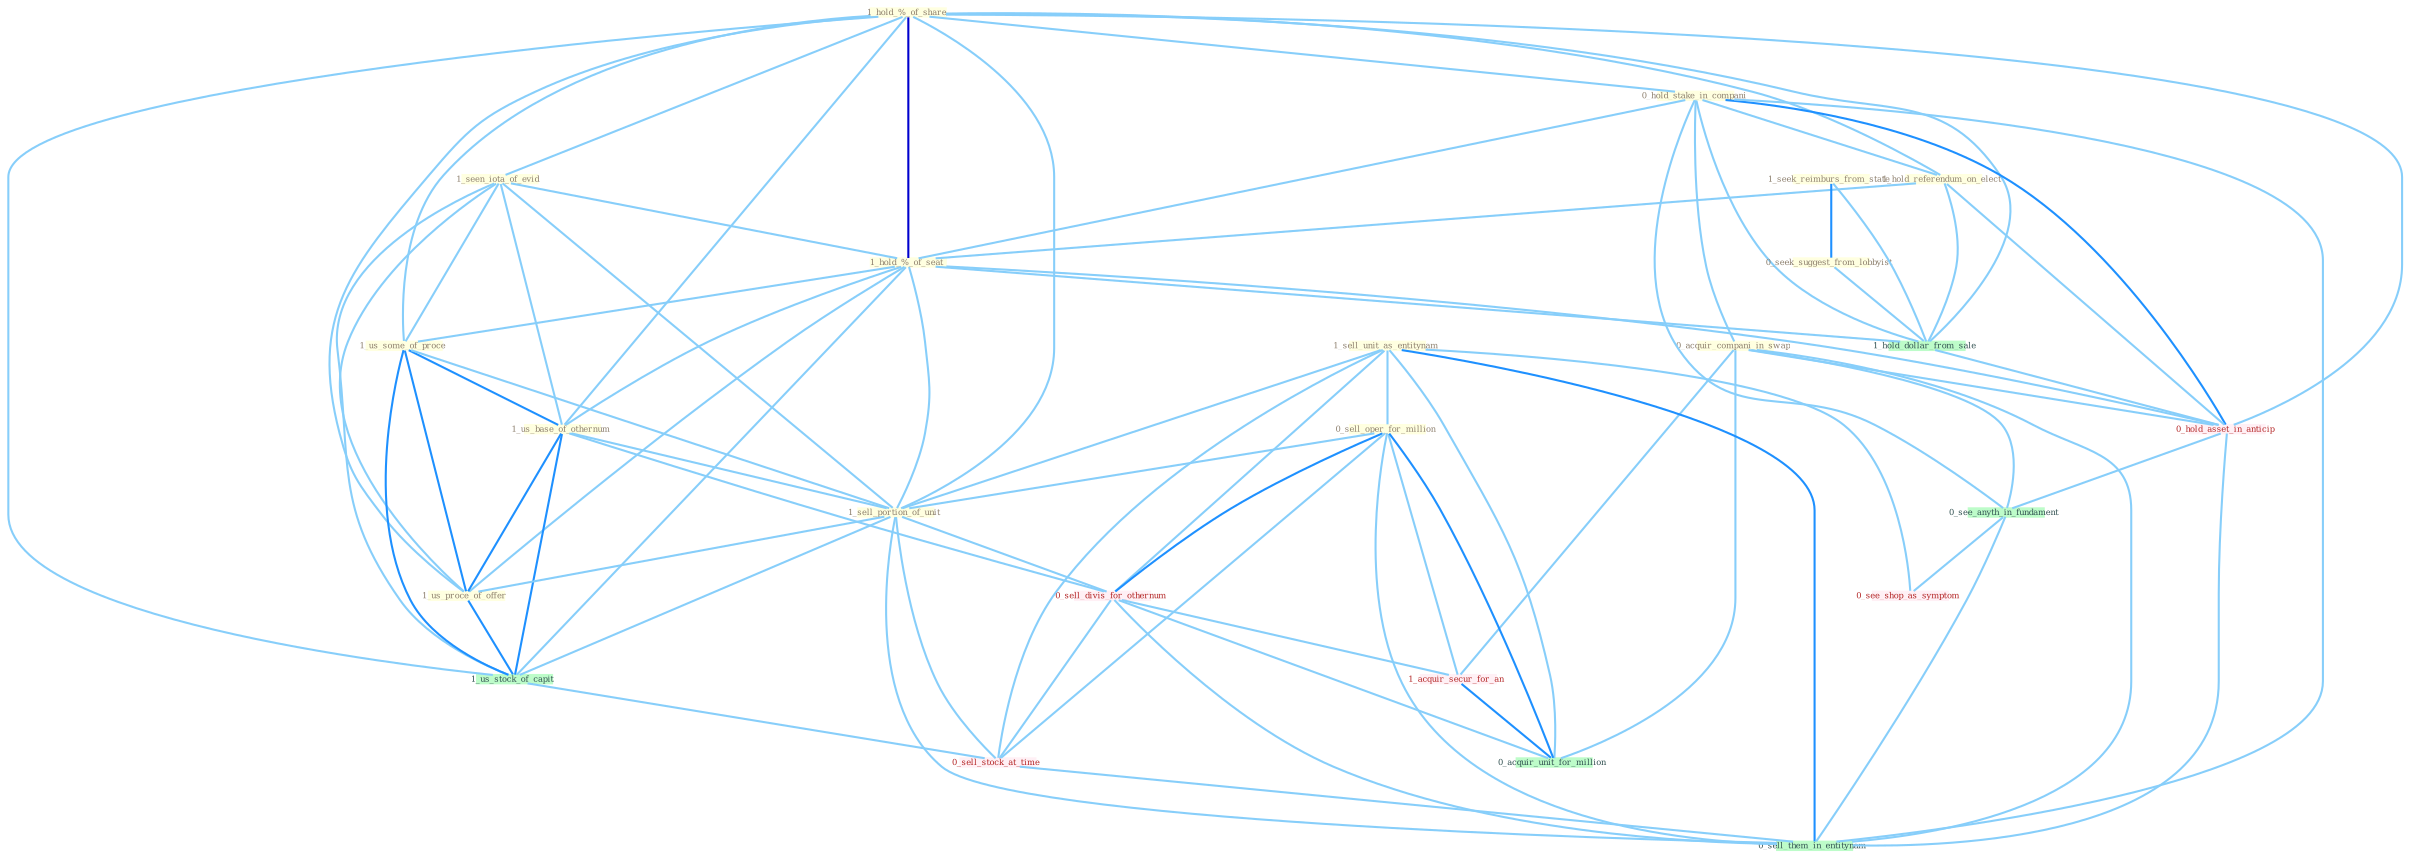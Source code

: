 Graph G{ 
    node
    [shape=polygon,style=filled,width=.5,height=.06,color="#BDFCC9",fixedsize=true,fontsize=4,
    fontcolor="#2f4f4f"];
    {node
    [color="#ffffe0", fontcolor="#8b7d6b"] "1_hold_%_of_share " "1_seen_iota_of_evid " "0_hold_stake_in_compani " "1_hold_referendum_on_elect " "0_acquir_compani_in_swap " "1_sell_unit_as_entitynam " "1_hold_%_of_seat " "1_us_some_of_proce " "1_seek_reimburs_from_state " "0_sell_oper_for_million " "0_seek_suggest_from_lobbyist " "1_us_base_of_othernum " "1_sell_portion_of_unit " "1_us_proce_of_offer "}
{node [color="#fff0f5", fontcolor="#b22222"] "0_sell_divis_for_othernum " "1_acquir_secur_for_an " "0_hold_asset_in_anticip " "0_sell_stock_at_time " "0_see_shop_as_symptom "}
edge [color="#B0E2FF"];

	"1_hold_%_of_share " -- "1_seen_iota_of_evid " [w="1", color="#87cefa" ];
	"1_hold_%_of_share " -- "0_hold_stake_in_compani " [w="1", color="#87cefa" ];
	"1_hold_%_of_share " -- "1_hold_referendum_on_elect " [w="1", color="#87cefa" ];
	"1_hold_%_of_share " -- "1_hold_%_of_seat " [w="3", color="#0000cd" , len=0.6];
	"1_hold_%_of_share " -- "1_us_some_of_proce " [w="1", color="#87cefa" ];
	"1_hold_%_of_share " -- "1_us_base_of_othernum " [w="1", color="#87cefa" ];
	"1_hold_%_of_share " -- "1_sell_portion_of_unit " [w="1", color="#87cefa" ];
	"1_hold_%_of_share " -- "1_us_proce_of_offer " [w="1", color="#87cefa" ];
	"1_hold_%_of_share " -- "1_us_stock_of_capit " [w="1", color="#87cefa" ];
	"1_hold_%_of_share " -- "1_hold_dollar_from_sale " [w="1", color="#87cefa" ];
	"1_hold_%_of_share " -- "0_hold_asset_in_anticip " [w="1", color="#87cefa" ];
	"1_seen_iota_of_evid " -- "1_hold_%_of_seat " [w="1", color="#87cefa" ];
	"1_seen_iota_of_evid " -- "1_us_some_of_proce " [w="1", color="#87cefa" ];
	"1_seen_iota_of_evid " -- "1_us_base_of_othernum " [w="1", color="#87cefa" ];
	"1_seen_iota_of_evid " -- "1_sell_portion_of_unit " [w="1", color="#87cefa" ];
	"1_seen_iota_of_evid " -- "1_us_proce_of_offer " [w="1", color="#87cefa" ];
	"1_seen_iota_of_evid " -- "1_us_stock_of_capit " [w="1", color="#87cefa" ];
	"0_hold_stake_in_compani " -- "1_hold_referendum_on_elect " [w="1", color="#87cefa" ];
	"0_hold_stake_in_compani " -- "0_acquir_compani_in_swap " [w="1", color="#87cefa" ];
	"0_hold_stake_in_compani " -- "1_hold_%_of_seat " [w="1", color="#87cefa" ];
	"0_hold_stake_in_compani " -- "1_hold_dollar_from_sale " [w="1", color="#87cefa" ];
	"0_hold_stake_in_compani " -- "0_hold_asset_in_anticip " [w="2", color="#1e90ff" , len=0.8];
	"0_hold_stake_in_compani " -- "0_see_anyth_in_fundament " [w="1", color="#87cefa" ];
	"0_hold_stake_in_compani " -- "0_sell_them_in_entitynam " [w="1", color="#87cefa" ];
	"1_hold_referendum_on_elect " -- "1_hold_%_of_seat " [w="1", color="#87cefa" ];
	"1_hold_referendum_on_elect " -- "1_hold_dollar_from_sale " [w="1", color="#87cefa" ];
	"1_hold_referendum_on_elect " -- "0_hold_asset_in_anticip " [w="1", color="#87cefa" ];
	"0_acquir_compani_in_swap " -- "1_acquir_secur_for_an " [w="1", color="#87cefa" ];
	"0_acquir_compani_in_swap " -- "0_hold_asset_in_anticip " [w="1", color="#87cefa" ];
	"0_acquir_compani_in_swap " -- "0_see_anyth_in_fundament " [w="1", color="#87cefa" ];
	"0_acquir_compani_in_swap " -- "0_acquir_unit_for_million " [w="1", color="#87cefa" ];
	"0_acquir_compani_in_swap " -- "0_sell_them_in_entitynam " [w="1", color="#87cefa" ];
	"1_sell_unit_as_entitynam " -- "0_sell_oper_for_million " [w="1", color="#87cefa" ];
	"1_sell_unit_as_entitynam " -- "1_sell_portion_of_unit " [w="1", color="#87cefa" ];
	"1_sell_unit_as_entitynam " -- "0_sell_divis_for_othernum " [w="1", color="#87cefa" ];
	"1_sell_unit_as_entitynam " -- "0_sell_stock_at_time " [w="1", color="#87cefa" ];
	"1_sell_unit_as_entitynam " -- "0_acquir_unit_for_million " [w="1", color="#87cefa" ];
	"1_sell_unit_as_entitynam " -- "0_see_shop_as_symptom " [w="1", color="#87cefa" ];
	"1_sell_unit_as_entitynam " -- "0_sell_them_in_entitynam " [w="2", color="#1e90ff" , len=0.8];
	"1_hold_%_of_seat " -- "1_us_some_of_proce " [w="1", color="#87cefa" ];
	"1_hold_%_of_seat " -- "1_us_base_of_othernum " [w="1", color="#87cefa" ];
	"1_hold_%_of_seat " -- "1_sell_portion_of_unit " [w="1", color="#87cefa" ];
	"1_hold_%_of_seat " -- "1_us_proce_of_offer " [w="1", color="#87cefa" ];
	"1_hold_%_of_seat " -- "1_us_stock_of_capit " [w="1", color="#87cefa" ];
	"1_hold_%_of_seat " -- "1_hold_dollar_from_sale " [w="1", color="#87cefa" ];
	"1_hold_%_of_seat " -- "0_hold_asset_in_anticip " [w="1", color="#87cefa" ];
	"1_us_some_of_proce " -- "1_us_base_of_othernum " [w="2", color="#1e90ff" , len=0.8];
	"1_us_some_of_proce " -- "1_sell_portion_of_unit " [w="1", color="#87cefa" ];
	"1_us_some_of_proce " -- "1_us_proce_of_offer " [w="2", color="#1e90ff" , len=0.8];
	"1_us_some_of_proce " -- "1_us_stock_of_capit " [w="2", color="#1e90ff" , len=0.8];
	"1_seek_reimburs_from_state " -- "0_seek_suggest_from_lobbyist " [w="2", color="#1e90ff" , len=0.8];
	"1_seek_reimburs_from_state " -- "1_hold_dollar_from_sale " [w="1", color="#87cefa" ];
	"0_sell_oper_for_million " -- "1_sell_portion_of_unit " [w="1", color="#87cefa" ];
	"0_sell_oper_for_million " -- "0_sell_divis_for_othernum " [w="2", color="#1e90ff" , len=0.8];
	"0_sell_oper_for_million " -- "1_acquir_secur_for_an " [w="1", color="#87cefa" ];
	"0_sell_oper_for_million " -- "0_sell_stock_at_time " [w="1", color="#87cefa" ];
	"0_sell_oper_for_million " -- "0_acquir_unit_for_million " [w="2", color="#1e90ff" , len=0.8];
	"0_sell_oper_for_million " -- "0_sell_them_in_entitynam " [w="1", color="#87cefa" ];
	"0_seek_suggest_from_lobbyist " -- "1_hold_dollar_from_sale " [w="1", color="#87cefa" ];
	"1_us_base_of_othernum " -- "1_sell_portion_of_unit " [w="1", color="#87cefa" ];
	"1_us_base_of_othernum " -- "1_us_proce_of_offer " [w="2", color="#1e90ff" , len=0.8];
	"1_us_base_of_othernum " -- "0_sell_divis_for_othernum " [w="1", color="#87cefa" ];
	"1_us_base_of_othernum " -- "1_us_stock_of_capit " [w="2", color="#1e90ff" , len=0.8];
	"1_sell_portion_of_unit " -- "1_us_proce_of_offer " [w="1", color="#87cefa" ];
	"1_sell_portion_of_unit " -- "0_sell_divis_for_othernum " [w="1", color="#87cefa" ];
	"1_sell_portion_of_unit " -- "1_us_stock_of_capit " [w="1", color="#87cefa" ];
	"1_sell_portion_of_unit " -- "0_sell_stock_at_time " [w="1", color="#87cefa" ];
	"1_sell_portion_of_unit " -- "0_sell_them_in_entitynam " [w="1", color="#87cefa" ];
	"1_us_proce_of_offer " -- "1_us_stock_of_capit " [w="2", color="#1e90ff" , len=0.8];
	"0_sell_divis_for_othernum " -- "1_acquir_secur_for_an " [w="1", color="#87cefa" ];
	"0_sell_divis_for_othernum " -- "0_sell_stock_at_time " [w="1", color="#87cefa" ];
	"0_sell_divis_for_othernum " -- "0_acquir_unit_for_million " [w="1", color="#87cefa" ];
	"0_sell_divis_for_othernum " -- "0_sell_them_in_entitynam " [w="1", color="#87cefa" ];
	"1_acquir_secur_for_an " -- "0_acquir_unit_for_million " [w="2", color="#1e90ff" , len=0.8];
	"1_us_stock_of_capit " -- "0_sell_stock_at_time " [w="1", color="#87cefa" ];
	"1_hold_dollar_from_sale " -- "0_hold_asset_in_anticip " [w="1", color="#87cefa" ];
	"0_hold_asset_in_anticip " -- "0_see_anyth_in_fundament " [w="1", color="#87cefa" ];
	"0_hold_asset_in_anticip " -- "0_sell_them_in_entitynam " [w="1", color="#87cefa" ];
	"0_sell_stock_at_time " -- "0_sell_them_in_entitynam " [w="1", color="#87cefa" ];
	"0_see_anyth_in_fundament " -- "0_see_shop_as_symptom " [w="1", color="#87cefa" ];
	"0_see_anyth_in_fundament " -- "0_sell_them_in_entitynam " [w="1", color="#87cefa" ];
}